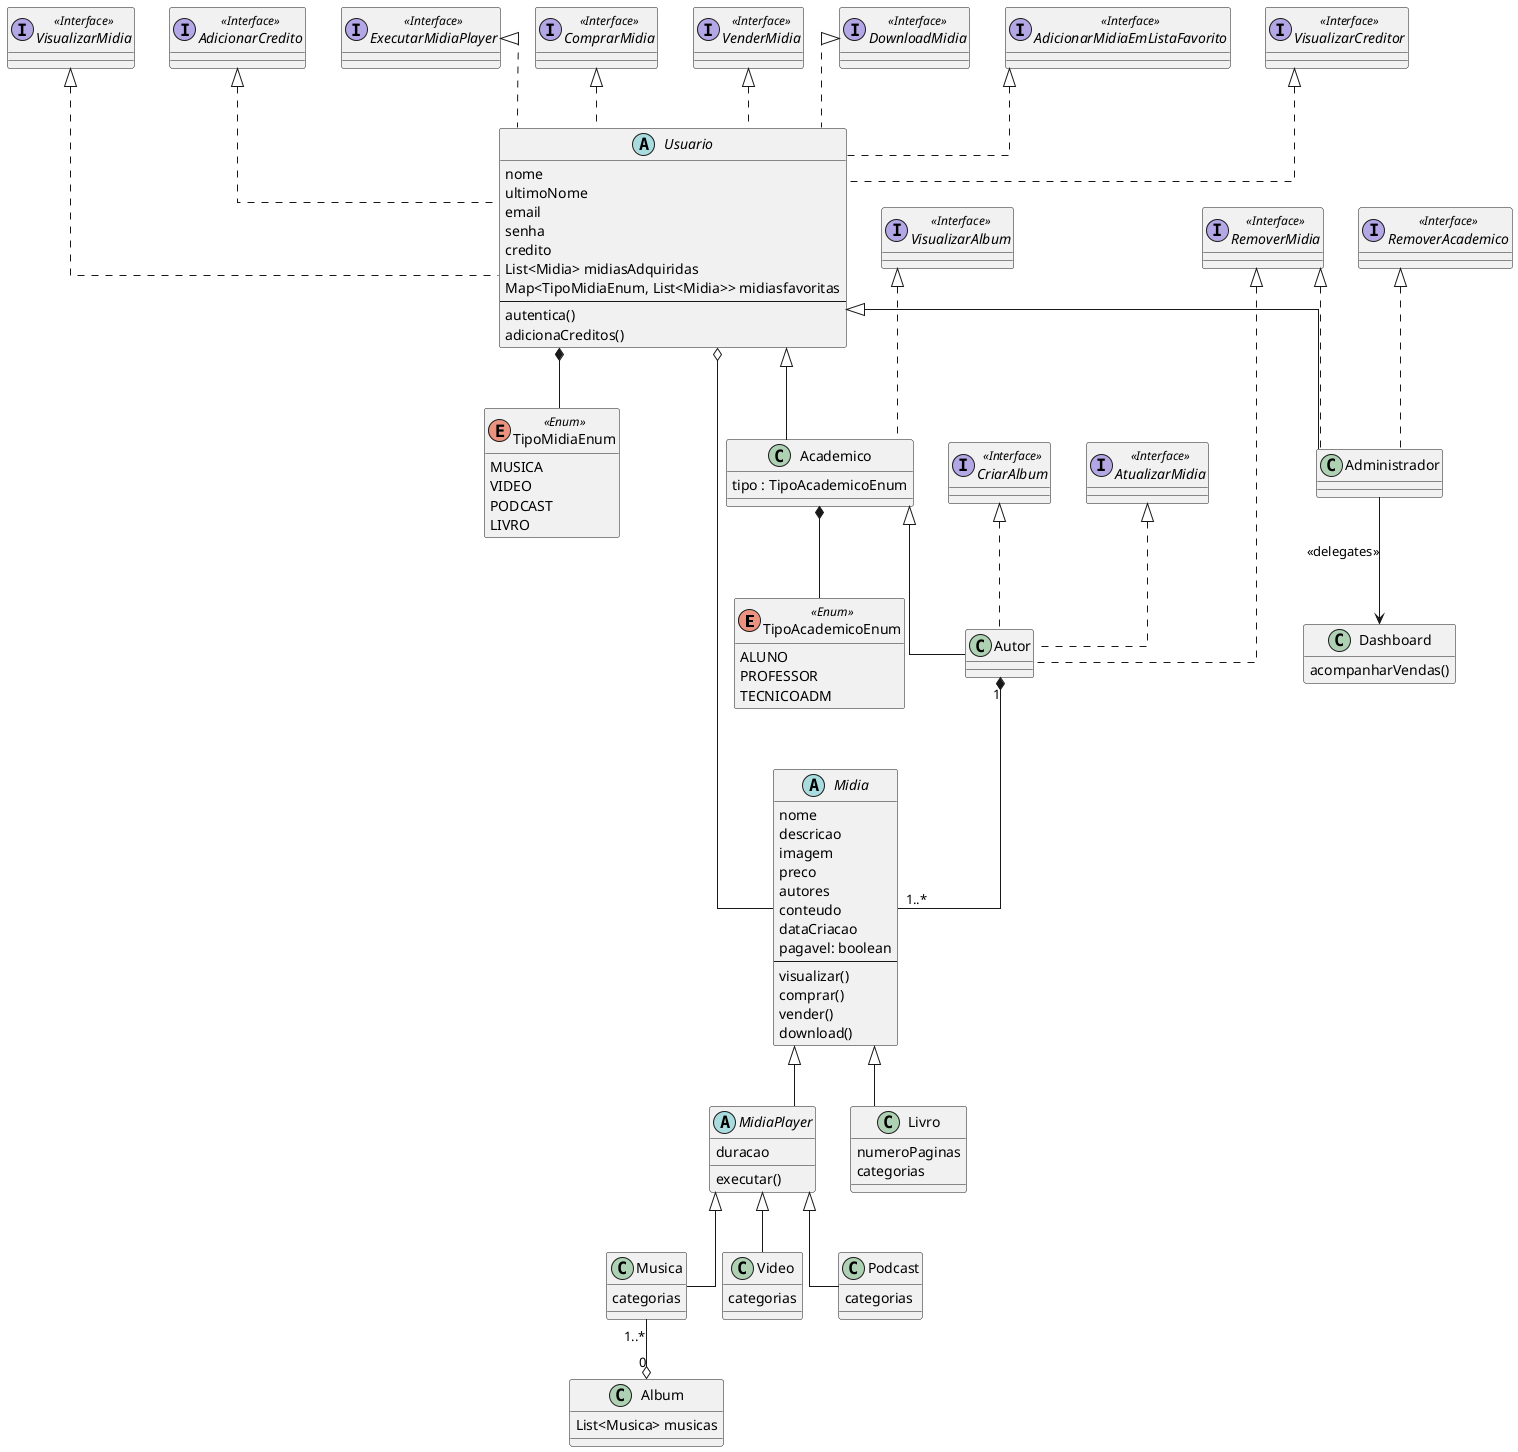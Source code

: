 @startuml class
skinparam linetype ortho

enum TipoAcademicoEnum <<Enum>> {
  ALUNO
  PROFESSOR
  TECNICOADM
}

enum TipoMidiaEnum <<Enum>> {
  MUSICA
  VIDEO
  PODCAST
  LIVRO
}

abstract class Usuario {
  nome
  ultimoNome
  email
  senha
  credito
  List<Midia> midiasAdquiridas
  Map<TipoMidiaEnum, List<Midia>> midiasfavoritas
  ---
  autentica()
  adicionaCreditos()
}

class Academico {
  tipo : TipoAcademicoEnum
}

class Administrador {}

class Album {
  List<Musica> musicas
}

abstract class Midia {
  nome
  descricao
  imagem
  preco
  autores
  conteudo
  dataCriacao
  pagavel: boolean
  ---
  visualizar()
  comprar()
  vender()
  download() 
}

abstract class MidiaPlayer {
  duracao
  executar()
}

class Dashboard { 
  acompanharVendas()
}

class Livro {
  numeroPaginas
  categorias
}

class Musica {
  categorias
}

class Video {
  categorias
}

class Podcast {
  categorias
}

Autor "1" *-- "1..*" Midia

Usuario o-- Midia

Academico *-- TipoAcademicoEnum
Usuario *-- TipoMidiaEnum

Usuario <|-- Academico
Academico <|-- Autor
Usuario <|-- Administrador

Midia <|-- Livro
Midia <|-- MidiaPlayer
MidiaPlayer <|-- Musica
MidiaPlayer <|-- Video
MidiaPlayer <|-- Podcast

Musica "1..*" --o "0" Album

interface VisualizarMidia <<Interface>> 
interface RemoverMidia <<Interface>> 
interface RemoverAcademico <<Interface>> 
interface AtualizarMidia <<Interface>> 
interface AdicionarCredito <<Interface>> 
interface CriarAlbum <<Interface>> 
interface VisualizarAlbum <<Interface>> 

VisualizarAlbum <|.. Academico
CriarAlbum <|.. Autor
AdicionarCredito <|.. Usuario
VisualizarMidia <|.. Usuario
RemoverMidia <|.. Autor
RemoverMidia <|.. Administrador
RemoverAcademico <|.. Administrador
AtualizarMidia <|.. Autor

interface ExecutarMidiaPlayer <<Interface>> 
interface ComprarMidia <<Interface>> 
interface VenderMidia <<Interface>> 
interface DownloadMidia <<Interface>> 
interface AdicionarMidiaEmListaFavorito <<Interface>> 
interface VisualizarCreditor <<Interface>> 
interface VisualizarCreditor <<Interface>> 

VisualizarCreditor <|.. Usuario
AdicionarMidiaEmListaFavorito <|.. Usuario
ExecutarMidiaPlayer <|.. Usuario
ComprarMidia <|.. Usuario
VenderMidia <|.. Usuario
DownloadMidia <|.. Usuario

Administrador --> Dashboard : <<delegates>>

hide Dashboard attributes
hide TipoAcademicoEnum methods
hide TipoMidiaEnum methods


@enduml